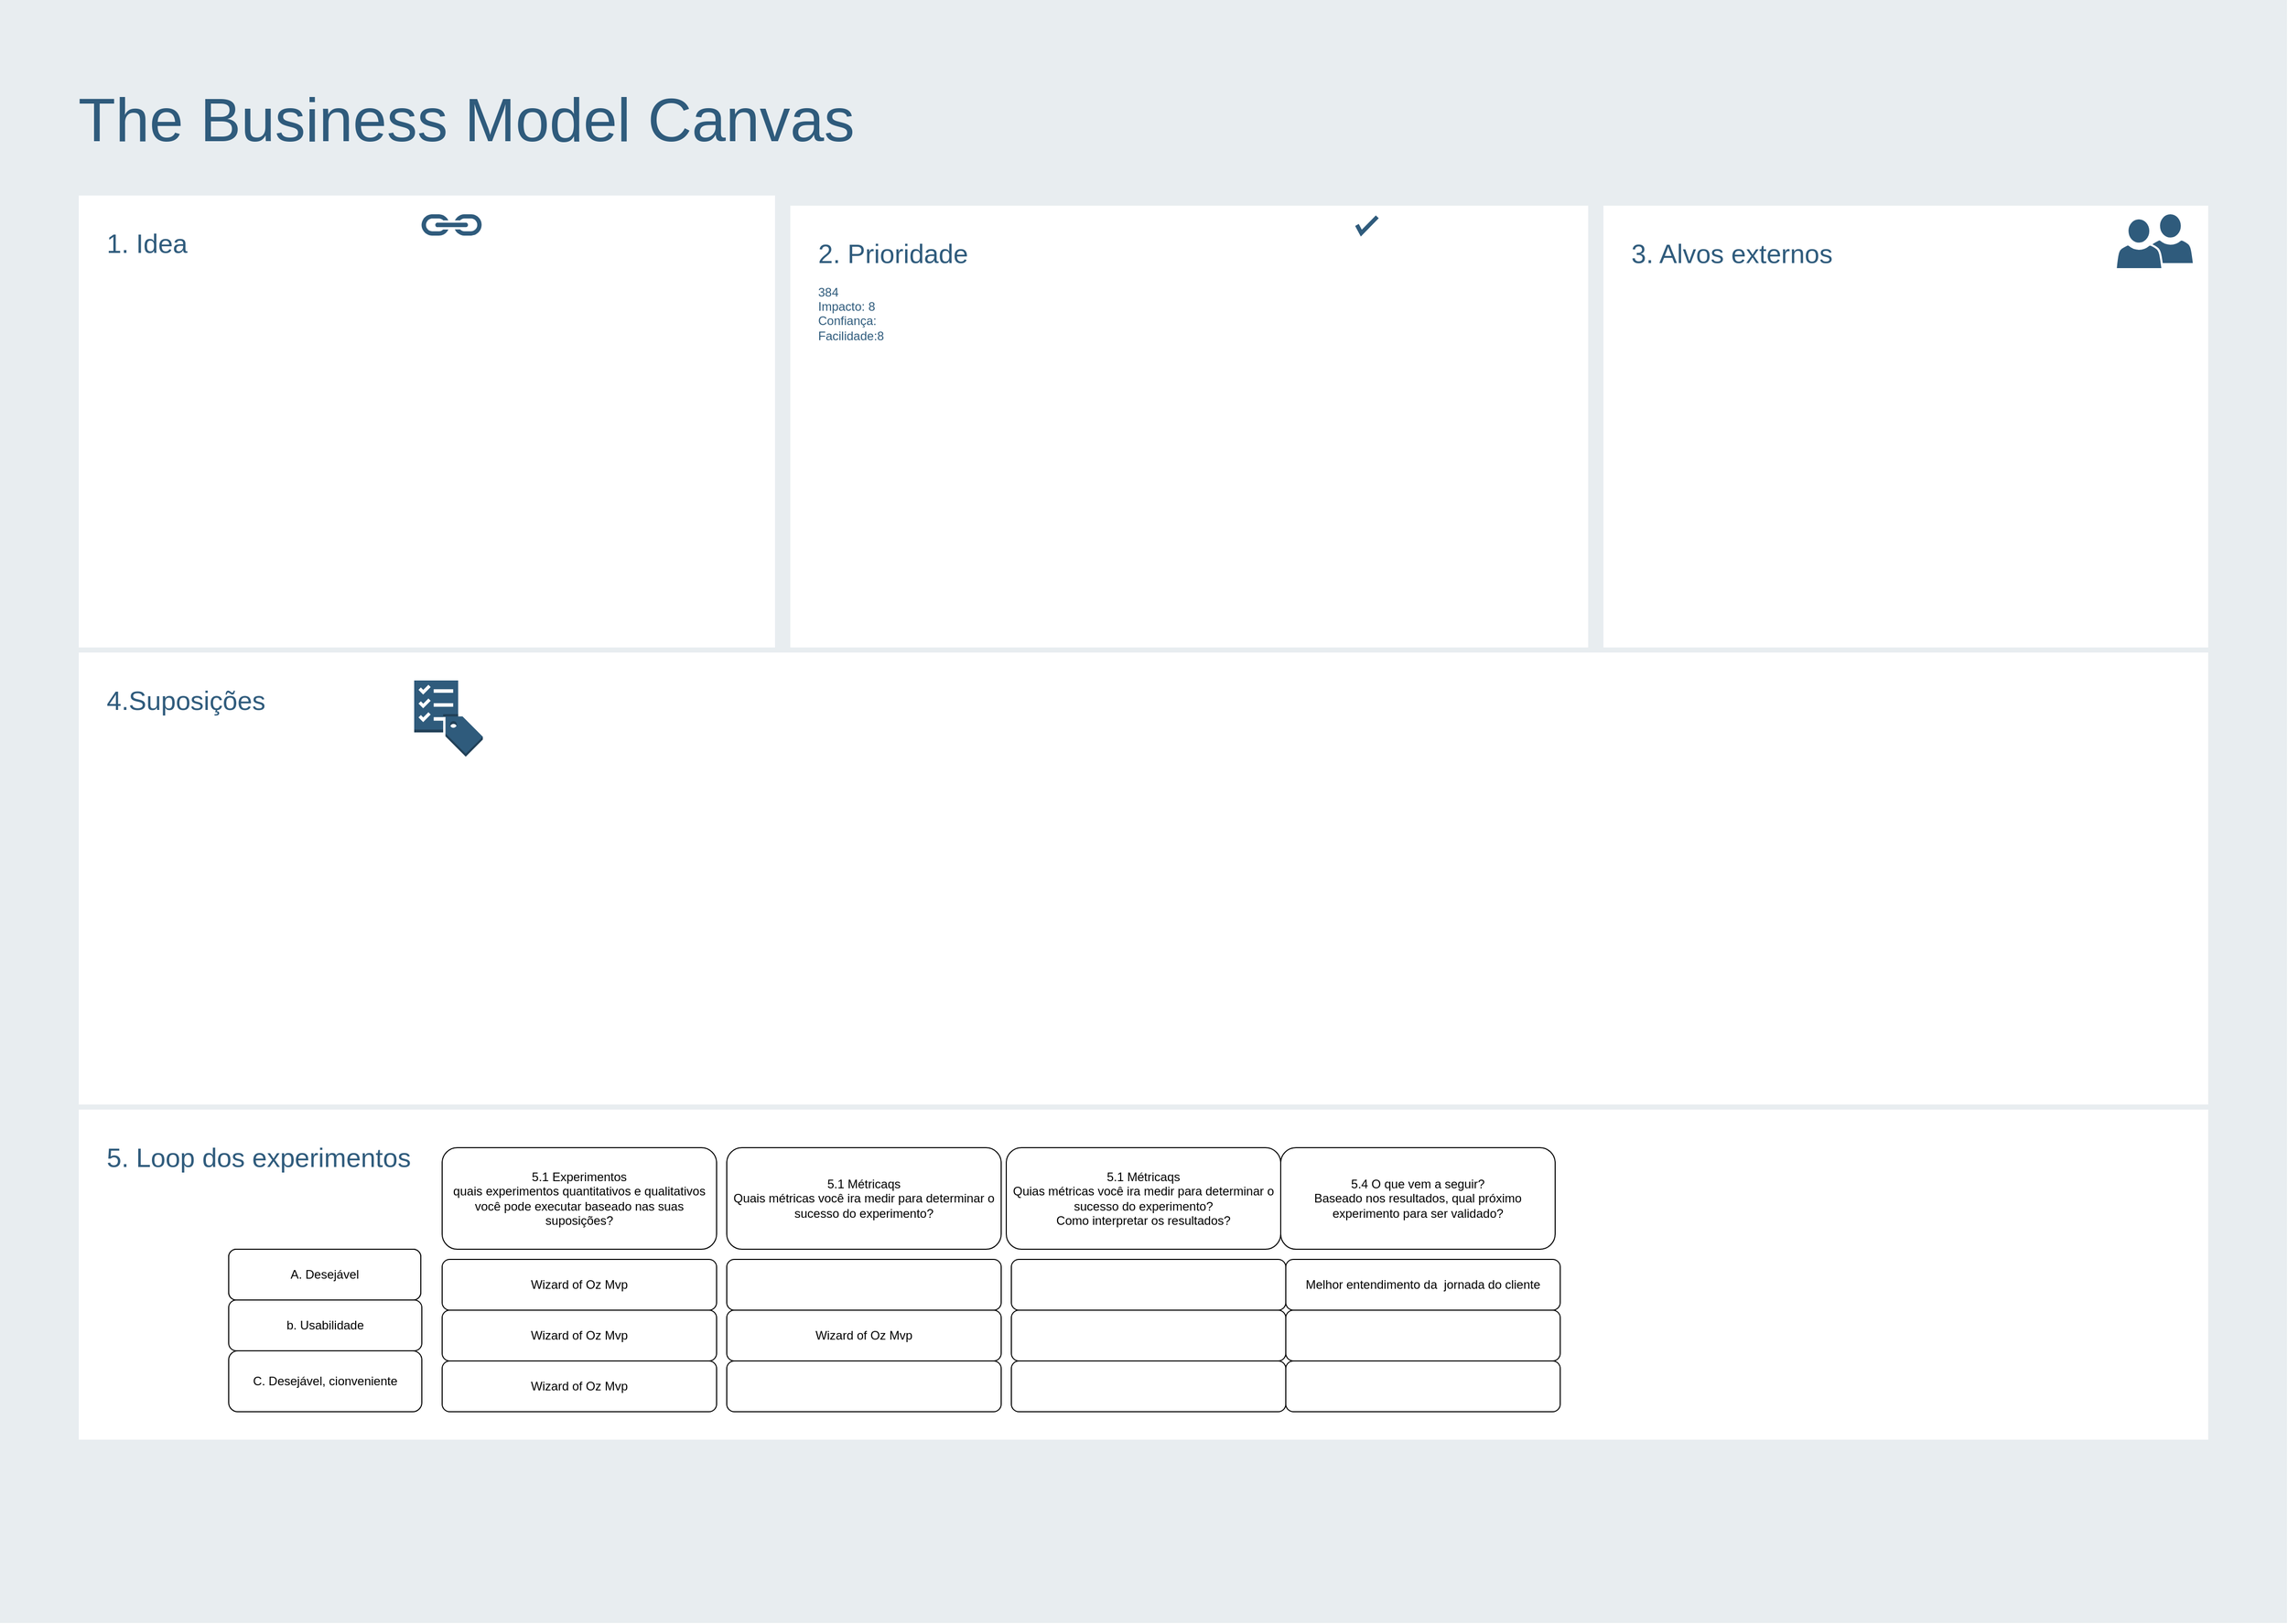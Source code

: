 <mxfile version="23.0.2" type="github">
  <diagram id="07fea595-8f29-1299-0266-81d95cde20df" name="Page-1">
    <mxGraphModel dx="4250" dy="1029" grid="1" gridSize="10" guides="1" tooltips="1" connect="1" arrows="1" fold="1" page="1" pageScale="1" pageWidth="1169" pageHeight="827" background="none" math="0" shadow="0">
      <root>
        <mxCell id="0" />
        <mxCell id="1" parent="0" />
        <mxCell id="698" value="" style="rounded=0;whiteSpace=wrap;html=1;shadow=0;labelBackgroundColor=none;strokeColor=none;strokeWidth=3;fillColor=#e8edf0;fontSize=60;fontColor=#2F5B7C;align=left;" parent="1" vertex="1">
          <mxGeometry x="-2285" y="30" width="2250" height="1598" as="geometry" />
        </mxCell>
        <mxCell id="700" value="&lt;font&gt;&lt;font style=&quot;font-size: 26px&quot;&gt;1. Idea&lt;/font&gt;&lt;br&gt;&lt;/font&gt;&lt;font style=&quot;font-size: 12px&quot;&gt;&lt;br style=&quot;font-size: 12px&quot;&gt;&lt;font style=&quot;font-size: 12px&quot;&gt;&lt;br&gt;&lt;/font&gt;&lt;/font&gt;&lt;div style=&quot;font-size: 12px&quot;&gt;&lt;br style=&quot;font-size: 12px&quot;&gt;&lt;/div&gt;" style="rounded=0;whiteSpace=wrap;html=1;shadow=0;labelBackgroundColor=none;strokeColor=#e8edf0;strokeWidth=5;fillColor=#ffffff;fontSize=12;fontColor=#2F5B7C;align=left;verticalAlign=top;spacing=30;" parent="1" vertex="1">
          <mxGeometry x="-2210" y="220" width="690" height="460" as="geometry" />
        </mxCell>
        <mxCell id="701" value="&lt;span style=&quot;font-size: 26px;&quot;&gt;2. Prioridade&lt;br&gt;&lt;/span&gt;&lt;br&gt;384&lt;br&gt;Impacto: 8&lt;br&gt;Confiança:&amp;nbsp;&lt;br&gt;Facilidade:8" style="rounded=0;whiteSpace=wrap;html=1;shadow=0;labelBackgroundColor=none;strokeColor=#e8edf0;strokeWidth=5;fillColor=#ffffff;fontSize=12;fontColor=#2F5B7C;align=left;verticalAlign=top;spacing=30;" parent="1" vertex="1">
          <mxGeometry x="-1510" y="230" width="790" height="450" as="geometry" />
        </mxCell>
        <mxCell id="702" value="&lt;div&gt;&lt;span style=&quot;font-size: 26px;&quot;&gt;4.Suposições&lt;/span&gt;&lt;/div&gt;" style="rounded=0;whiteSpace=wrap;html=1;shadow=0;labelBackgroundColor=none;strokeColor=#e8edf0;strokeWidth=5;fillColor=#ffffff;fontSize=12;fontColor=#2F5B7C;align=left;verticalAlign=top;spacing=30;" parent="1" vertex="1">
          <mxGeometry x="-2210" y="670" width="2100" height="450" as="geometry" />
        </mxCell>
        <mxCell id="704" value="&lt;div&gt;&lt;span style=&quot;font-size: 26px;&quot;&gt;3. Alvos externos&lt;/span&gt;&lt;/div&gt;" style="rounded=0;whiteSpace=wrap;html=1;shadow=0;labelBackgroundColor=none;strokeColor=#e8edf0;strokeWidth=5;fillColor=#ffffff;fontSize=12;fontColor=#2F5B7C;align=left;verticalAlign=top;spacing=30;" parent="1" vertex="1">
          <mxGeometry x="-710" y="230" width="600" height="440" as="geometry" />
        </mxCell>
        <mxCell id="706" value="&lt;div style=&quot;font-size: 26px&quot;&gt;5. Loop dos experimentos&lt;/div&gt;" style="rounded=0;whiteSpace=wrap;html=1;shadow=0;labelBackgroundColor=none;strokeColor=#e8edf0;strokeWidth=5;fillColor=#ffffff;fontSize=12;fontColor=#2F5B7C;align=left;verticalAlign=top;spacing=30;" parent="1" vertex="1">
          <mxGeometry x="-2210" y="1120" width="2100" height="330" as="geometry" />
        </mxCell>
        <mxCell id="708" value="The Business Model Canvas&lt;br&gt;" style="text;html=1;resizable=0;points=[];autosize=1;align=left;verticalAlign=top;spacingTop=-4;fontSize=60;fontColor=#2F5B7C;" parent="1" vertex="1">
          <mxGeometry x="-2210" y="110" width="780" height="70" as="geometry" />
        </mxCell>
        <mxCell id="709" value="" style="html=1;verticalLabelPosition=bottom;labelBackgroundColor=#ffffff;verticalAlign=top;shadow=0;dashed=0;strokeWidth=4;shape=mxgraph.ios7.misc.check;strokeColor=#2F5B7C;fillColor=#ffffff;gradientColor=none;fontSize=12;fontColor=#2F5B7C;align=left;" parent="1" vertex="1">
          <mxGeometry x="-950" y="243.5" width="20" height="16" as="geometry" />
        </mxCell>
        <mxCell id="717" value="" style="shape=image;html=1;verticalAlign=top;verticalLabelPosition=bottom;labelBackgroundColor=#ffffff;imageAspect=0;aspect=fixed;image=https://cdn4.iconfinder.com/data/icons/evil-icons-user-interface/64/price-128.png;shadow=0;strokeColor=#e8edf0;strokeWidth=3;fillColor=#2F5B7C;gradientColor=none;fontSize=10;fontColor=#2F5B7C;align=left;" parent="1" vertex="1">
          <mxGeometry x="-570" y="1150" width="58" height="58" as="geometry" />
        </mxCell>
        <mxCell id="718" value="" style="dashed=0;html=1;shape=mxgraph.aws3.checklist_cost;fillColor=#2F5B7C;gradientColor=none;shadow=0;labelBackgroundColor=none;strokeColor=none;strokeWidth=3;fontSize=10;fontColor=#2F5B7C;align=left;" parent="1" vertex="1">
          <mxGeometry x="-1877.5" y="700" width="67.5" height="75" as="geometry" />
        </mxCell>
        <mxCell id="719" value="" style="shadow=0;dashed=0;html=1;strokeColor=none;fillColor=#2F5B7C;labelPosition=center;verticalLabelPosition=bottom;verticalAlign=top;outlineConnect=0;shape=mxgraph.office.concepts.link;labelBackgroundColor=none;fontSize=10;fontColor=#000000;align=left;" parent="1" vertex="1">
          <mxGeometry x="-1871" y="241" width="61" height="21" as="geometry" />
        </mxCell>
        <mxCell id="720" value="" style="group" parent="1" vertex="1" connectable="0">
          <mxGeometry x="-203.5" y="245" width="69" height="50" as="geometry" />
        </mxCell>
        <mxCell id="721" value="" style="shadow=0;dashed=0;html=1;strokeColor=#FFFFFF;labelPosition=center;verticalLabelPosition=bottom;verticalAlign=top;outlineConnect=0;shape=mxgraph.office.users.user;fillColor=#2F5B7C;labelBackgroundColor=none;fontSize=10;fontColor=#000000;align=left;strokeWidth=2;" parent="720" vertex="1">
          <mxGeometry x="31" y="-5" width="46" height="50" as="geometry" />
        </mxCell>
        <mxCell id="722" value="" style="shadow=0;dashed=0;html=1;strokeColor=#FFFFFF;labelPosition=center;verticalLabelPosition=bottom;verticalAlign=top;outlineConnect=0;shape=mxgraph.office.users.user;fillColor=#2F5B7C;labelBackgroundColor=none;fontSize=10;fontColor=#000000;align=left;strokeWidth=2;" parent="720" vertex="1">
          <mxGeometry width="46" height="50" as="geometry" />
        </mxCell>
        <mxCell id="RV-PYbP-iU8af8nAOI3y-725" value="A. Desejável" style="rounded=1;whiteSpace=wrap;html=1;" vertex="1" parent="1">
          <mxGeometry x="-2060" y="1260" width="189" height="50" as="geometry" />
        </mxCell>
        <mxCell id="RV-PYbP-iU8af8nAOI3y-726" value="b. Usabilidade" style="rounded=1;whiteSpace=wrap;html=1;" vertex="1" parent="1">
          <mxGeometry x="-2060" y="1310" width="190" height="50" as="geometry" />
        </mxCell>
        <mxCell id="RV-PYbP-iU8af8nAOI3y-727" value="C. Desejável, cionveniente" style="rounded=1;whiteSpace=wrap;html=1;" vertex="1" parent="1">
          <mxGeometry x="-2060" y="1360" width="190" height="60" as="geometry" />
        </mxCell>
        <mxCell id="RV-PYbP-iU8af8nAOI3y-728" value="5.1 Experimentos&lt;br&gt;quais experimentos quantitativos e qualitativos você pode executar baseado nas suas suposições?" style="rounded=1;whiteSpace=wrap;html=1;" vertex="1" parent="1">
          <mxGeometry x="-1850" y="1160" width="270" height="100" as="geometry" />
        </mxCell>
        <mxCell id="RV-PYbP-iU8af8nAOI3y-729" value="5.1 Métricaqs&lt;br&gt;Quais métricas você ira medir para determinar o sucesso do experimento?" style="rounded=1;whiteSpace=wrap;html=1;" vertex="1" parent="1">
          <mxGeometry x="-1570" y="1160" width="270" height="100" as="geometry" />
        </mxCell>
        <mxCell id="RV-PYbP-iU8af8nAOI3y-730" value="5.1 Métricaqs&lt;br&gt;Quias métricas você ira medir para determinar o sucesso do experimento?&lt;br&gt;Como interpretar os resultados?" style="rounded=1;whiteSpace=wrap;html=1;" vertex="1" parent="1">
          <mxGeometry x="-1295" y="1160" width="270" height="100" as="geometry" />
        </mxCell>
        <mxCell id="RV-PYbP-iU8af8nAOI3y-731" value="5.4 O que vem a seguir?&lt;br&gt;Baseado nos resultados, qual próximo experimento para ser validado?" style="rounded=1;whiteSpace=wrap;html=1;" vertex="1" parent="1">
          <mxGeometry x="-1025" y="1160" width="270" height="100" as="geometry" />
        </mxCell>
        <mxCell id="RV-PYbP-iU8af8nAOI3y-732" value="A. Desejável" style="rounded=1;whiteSpace=wrap;html=1;" vertex="1" parent="1">
          <mxGeometry x="-2060" y="1260" width="189" height="50" as="geometry" />
        </mxCell>
        <mxCell id="RV-PYbP-iU8af8nAOI3y-733" value="Wizard of Oz Mvp" style="rounded=1;whiteSpace=wrap;html=1;" vertex="1" parent="1">
          <mxGeometry x="-1850" y="1270" width="270" height="50" as="geometry" />
        </mxCell>
        <mxCell id="RV-PYbP-iU8af8nAOI3y-734" value="" style="rounded=1;whiteSpace=wrap;html=1;" vertex="1" parent="1">
          <mxGeometry x="-1570" y="1270" width="270" height="50" as="geometry" />
        </mxCell>
        <mxCell id="RV-PYbP-iU8af8nAOI3y-735" value="Wizard of Oz Mvp" style="rounded=1;whiteSpace=wrap;html=1;" vertex="1" parent="1">
          <mxGeometry x="-1850" y="1320" width="270" height="50" as="geometry" />
        </mxCell>
        <mxCell id="RV-PYbP-iU8af8nAOI3y-736" value="Wizard of Oz Mvp" style="rounded=1;whiteSpace=wrap;html=1;" vertex="1" parent="1">
          <mxGeometry x="-1850" y="1370" width="270" height="50" as="geometry" />
        </mxCell>
        <mxCell id="RV-PYbP-iU8af8nAOI3y-737" value="Wizard of Oz Mvp" style="rounded=1;whiteSpace=wrap;html=1;" vertex="1" parent="1">
          <mxGeometry x="-1570" y="1320" width="270" height="50" as="geometry" />
        </mxCell>
        <mxCell id="RV-PYbP-iU8af8nAOI3y-739" value="" style="rounded=1;whiteSpace=wrap;html=1;" vertex="1" parent="1">
          <mxGeometry x="-1570" y="1370" width="270" height="50" as="geometry" />
        </mxCell>
        <mxCell id="RV-PYbP-iU8af8nAOI3y-740" value="" style="rounded=1;whiteSpace=wrap;html=1;" vertex="1" parent="1">
          <mxGeometry x="-1290" y="1370" width="270" height="50" as="geometry" />
        </mxCell>
        <mxCell id="RV-PYbP-iU8af8nAOI3y-741" value="" style="rounded=1;whiteSpace=wrap;html=1;" vertex="1" parent="1">
          <mxGeometry x="-1290" y="1320" width="270" height="50" as="geometry" />
        </mxCell>
        <mxCell id="RV-PYbP-iU8af8nAOI3y-742" value="" style="rounded=1;whiteSpace=wrap;html=1;" vertex="1" parent="1">
          <mxGeometry x="-1290" y="1270" width="270" height="50" as="geometry" />
        </mxCell>
        <mxCell id="RV-PYbP-iU8af8nAOI3y-744" value="" style="rounded=1;whiteSpace=wrap;html=1;" vertex="1" parent="1">
          <mxGeometry x="-1020" y="1370" width="270" height="50" as="geometry" />
        </mxCell>
        <mxCell id="RV-PYbP-iU8af8nAOI3y-745" value="" style="rounded=1;whiteSpace=wrap;html=1;" vertex="1" parent="1">
          <mxGeometry x="-1020" y="1320" width="270" height="50" as="geometry" />
        </mxCell>
        <mxCell id="RV-PYbP-iU8af8nAOI3y-746" value="Melhor entendimento da&amp;nbsp; jornada do cliente" style="rounded=1;whiteSpace=wrap;html=1;" vertex="1" parent="1">
          <mxGeometry x="-1020" y="1270" width="270" height="50" as="geometry" />
        </mxCell>
      </root>
    </mxGraphModel>
  </diagram>
</mxfile>
